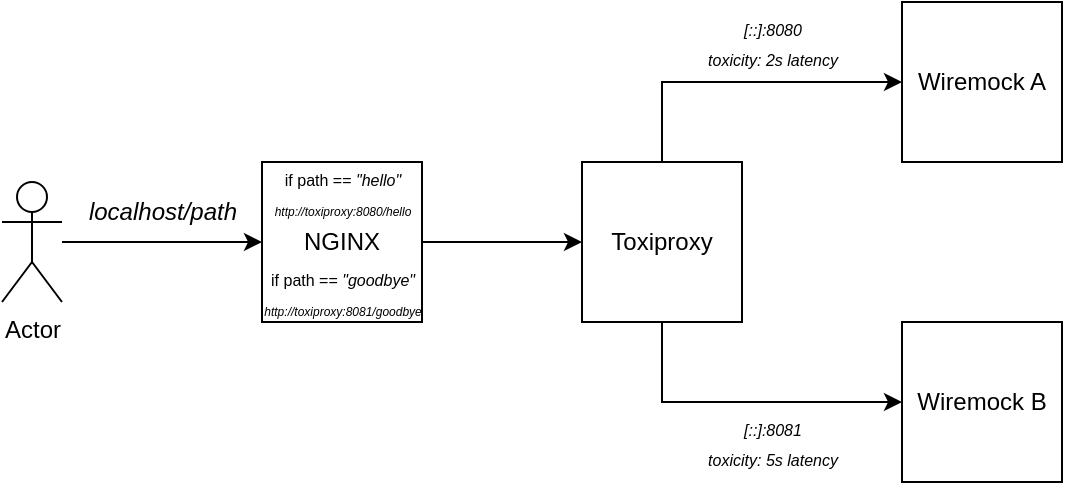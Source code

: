 <mxfile version="27.0.8">
  <diagram name="Page-1" id="Ir0pa-kYj7QZ2Ep1pYtN">
    <mxGraphModel dx="796" dy="427" grid="1" gridSize="10" guides="1" tooltips="1" connect="1" arrows="1" fold="1" page="1" pageScale="1" pageWidth="827" pageHeight="1169" math="0" shadow="0">
      <root>
        <mxCell id="0" />
        <mxCell id="1" parent="0" />
        <mxCell id="h7rHJvUvpfDrLVz9Q33w-5" value="" style="edgeStyle=orthogonalEdgeStyle;rounded=0;orthogonalLoop=1;jettySize=auto;html=1;" parent="1" source="h7rHJvUvpfDrLVz9Q33w-1" target="h7rHJvUvpfDrLVz9Q33w-2" edge="1">
          <mxGeometry relative="1" as="geometry" />
        </mxCell>
        <mxCell id="h7rHJvUvpfDrLVz9Q33w-1" value="Actor" style="shape=umlActor;verticalLabelPosition=bottom;verticalAlign=top;html=1;outlineConnect=0;" parent="1" vertex="1">
          <mxGeometry x="10" y="200" width="30" height="60" as="geometry" />
        </mxCell>
        <mxCell id="h7rHJvUvpfDrLVz9Q33w-6" style="edgeStyle=orthogonalEdgeStyle;rounded=0;orthogonalLoop=1;jettySize=auto;html=1;exitX=0.5;exitY=0;exitDx=0;exitDy=0;" parent="1" source="h7rHJvUvpfDrLVz9Q33w-13" target="h7rHJvUvpfDrLVz9Q33w-3" edge="1">
          <mxGeometry relative="1" as="geometry" />
        </mxCell>
        <mxCell id="h7rHJvUvpfDrLVz9Q33w-7" style="edgeStyle=orthogonalEdgeStyle;rounded=0;orthogonalLoop=1;jettySize=auto;html=1;exitX=0.5;exitY=1;exitDx=0;exitDy=0;" parent="1" source="h7rHJvUvpfDrLVz9Q33w-13" target="h7rHJvUvpfDrLVz9Q33w-4" edge="1">
          <mxGeometry relative="1" as="geometry" />
        </mxCell>
        <mxCell id="h7rHJvUvpfDrLVz9Q33w-14" value="" style="edgeStyle=orthogonalEdgeStyle;curved=1;rounded=0;orthogonalLoop=1;jettySize=auto;html=1;" parent="1" source="h7rHJvUvpfDrLVz9Q33w-2" target="h7rHJvUvpfDrLVz9Q33w-13" edge="1">
          <mxGeometry relative="1" as="geometry" />
        </mxCell>
        <mxCell id="h7rHJvUvpfDrLVz9Q33w-2" value="NGINX" style="whiteSpace=wrap;html=1;aspect=fixed;" parent="1" vertex="1">
          <mxGeometry x="140" y="190" width="80" height="80" as="geometry" />
        </mxCell>
        <mxCell id="h7rHJvUvpfDrLVz9Q33w-3" value="Wiremock A" style="whiteSpace=wrap;html=1;aspect=fixed;" parent="1" vertex="1">
          <mxGeometry x="460" y="110" width="80" height="80" as="geometry" />
        </mxCell>
        <mxCell id="h7rHJvUvpfDrLVz9Q33w-4" value="Wiremock B" style="whiteSpace=wrap;html=1;aspect=fixed;" parent="1" vertex="1">
          <mxGeometry x="460" y="270" width="80" height="80" as="geometry" />
        </mxCell>
        <mxCell id="h7rHJvUvpfDrLVz9Q33w-8" value="&lt;i&gt;localhost/path&lt;/i&gt;" style="text;html=1;align=center;verticalAlign=middle;resizable=0;points=[];autosize=1;strokeColor=none;fillColor=none;" parent="1" vertex="1">
          <mxGeometry x="40" y="200" width="100" height="30" as="geometry" />
        </mxCell>
        <mxCell id="h7rHJvUvpfDrLVz9Q33w-10" value="&lt;font style=&quot;&quot;&gt;&lt;span style=&quot;font-size: 8px;&quot;&gt;if path == &lt;/span&gt;&lt;i style=&quot;font-size: 8px;&quot;&gt;&quot;hello&quot;&lt;br&gt;&lt;/i&gt;&lt;i style=&quot;&quot;&gt;&lt;font style=&quot;font-size: 6px;&quot;&gt;http://toxiproxy:8080/hello&lt;/font&gt;&lt;/i&gt;&lt;span style=&quot;font-size: 8px;&quot;&gt;&lt;i&gt;&lt;/i&gt;&lt;/span&gt;&lt;/font&gt;" style="text;html=1;align=center;verticalAlign=middle;resizable=0;points=[];autosize=1;strokeColor=none;fillColor=none;" parent="1" vertex="1">
          <mxGeometry x="135" y="185" width="90" height="40" as="geometry" />
        </mxCell>
        <mxCell id="h7rHJvUvpfDrLVz9Q33w-11" value="&lt;font style=&quot;font-size: 8px;&quot;&gt;if path == &lt;i&gt;&quot;goodbye&quot;&lt;/i&gt;&lt;/font&gt;&lt;div&gt;&lt;font style=&quot;font-size: 8px;&quot;&gt;&lt;i style=&quot;font-size: 12px;&quot;&gt;&lt;font style=&quot;font-size: 6px;&quot;&gt;http://&lt;/font&gt;&lt;/i&gt;&lt;i style=&quot;font-size: 12px;&quot;&gt;&lt;font style=&quot;font-size: 6px;&quot;&gt;toxiproxy&lt;/font&gt;&lt;/i&gt;&lt;i style=&quot;font-size: 12px;&quot;&gt;&lt;font style=&quot;font-size: 6px;&quot;&gt;:8081/goodbye&lt;/font&gt;&lt;/i&gt;&lt;i&gt;&lt;/i&gt;&lt;/font&gt;&lt;/div&gt;" style="text;html=1;align=center;verticalAlign=middle;resizable=0;points=[];autosize=1;strokeColor=none;fillColor=none;" parent="1" vertex="1">
          <mxGeometry x="130" y="235" width="100" height="40" as="geometry" />
        </mxCell>
        <mxCell id="h7rHJvUvpfDrLVz9Q33w-13" value="Toxip&lt;span style=&quot;background-color: initial;&quot;&gt;roxy&lt;/span&gt;" style="whiteSpace=wrap;html=1;aspect=fixed;" parent="1" vertex="1">
          <mxGeometry x="300" y="190" width="80" height="80" as="geometry" />
        </mxCell>
        <mxCell id="OyAfEE2VpKHveiSn5-CV-1" value="&lt;div&gt;&lt;i style=&quot;&quot;&gt;&lt;font style=&quot;font-size: 8px;&quot;&gt;[::]:8080&lt;/font&gt;&lt;/i&gt;&lt;/div&gt;&lt;div&gt;&lt;i style=&quot;&quot;&gt;&lt;font style=&quot;font-size: 8px;&quot;&gt;toxicity: 2s latency&lt;/font&gt;&lt;/i&gt;&lt;/div&gt;" style="text;html=1;align=center;verticalAlign=middle;resizable=0;points=[];autosize=1;strokeColor=none;fillColor=none;" vertex="1" parent="1">
          <mxGeometry x="350" y="110" width="90" height="40" as="geometry" />
        </mxCell>
        <mxCell id="OyAfEE2VpKHveiSn5-CV-3" value="&lt;div&gt;&lt;i style=&quot;&quot;&gt;&lt;font style=&quot;font-size: 8px;&quot;&gt;[::]:8081&lt;/font&gt;&lt;/i&gt;&lt;/div&gt;&lt;div&gt;&lt;i style=&quot;&quot;&gt;&lt;font style=&quot;font-size: 8px;&quot;&gt;toxicity: 5s latency&lt;/font&gt;&lt;/i&gt;&lt;span style=&quot;font-size: 6px;&quot;&gt;&lt;i&gt;&lt;/i&gt;&lt;/span&gt;&lt;/div&gt;" style="text;html=1;align=center;verticalAlign=middle;resizable=0;points=[];autosize=1;strokeColor=none;fillColor=none;" vertex="1" parent="1">
          <mxGeometry x="350" y="310" width="90" height="40" as="geometry" />
        </mxCell>
      </root>
    </mxGraphModel>
  </diagram>
</mxfile>
